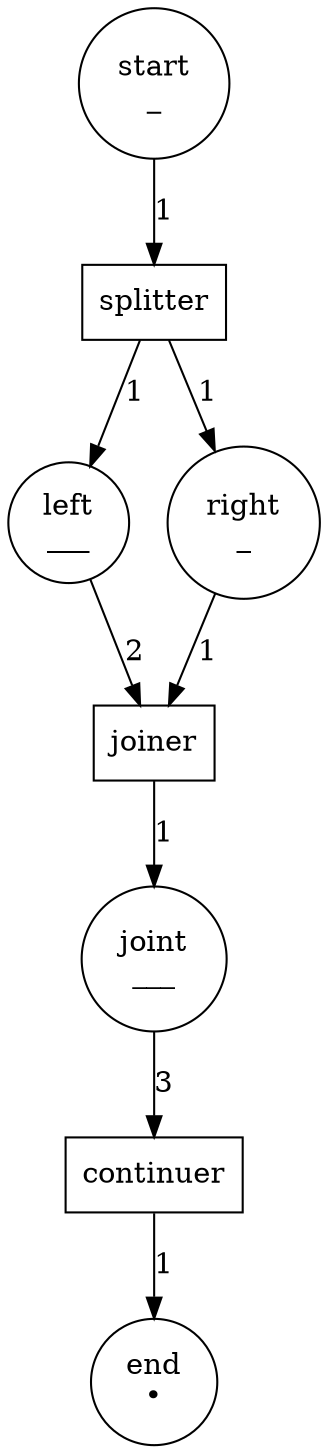 digraph G {
1 [label="start\n_\n" shape=circle]
2 [label="left\n___\n" shape=circle]
3 [label="right\n_\n" shape=circle]
4 [label="joint\n___\n" shape=circle]
5 [label="end\n•\n" shape=circle]
6 [label="splitter" shape=box]
7 [label="joiner" shape=box]
8 [label="continuer" shape=box]

1 -> 6 [label="1" ] 
2 -> 7 [label="2" ] 
3 -> 7 [label="1" ] 
4 -> 8 [label="3" ] 
6 -> 2 [label="1" ] 
6 -> 3 [label="1" ] 
7 -> 4 [label="1" ] 
8 -> 5 [label="1" ] 
}